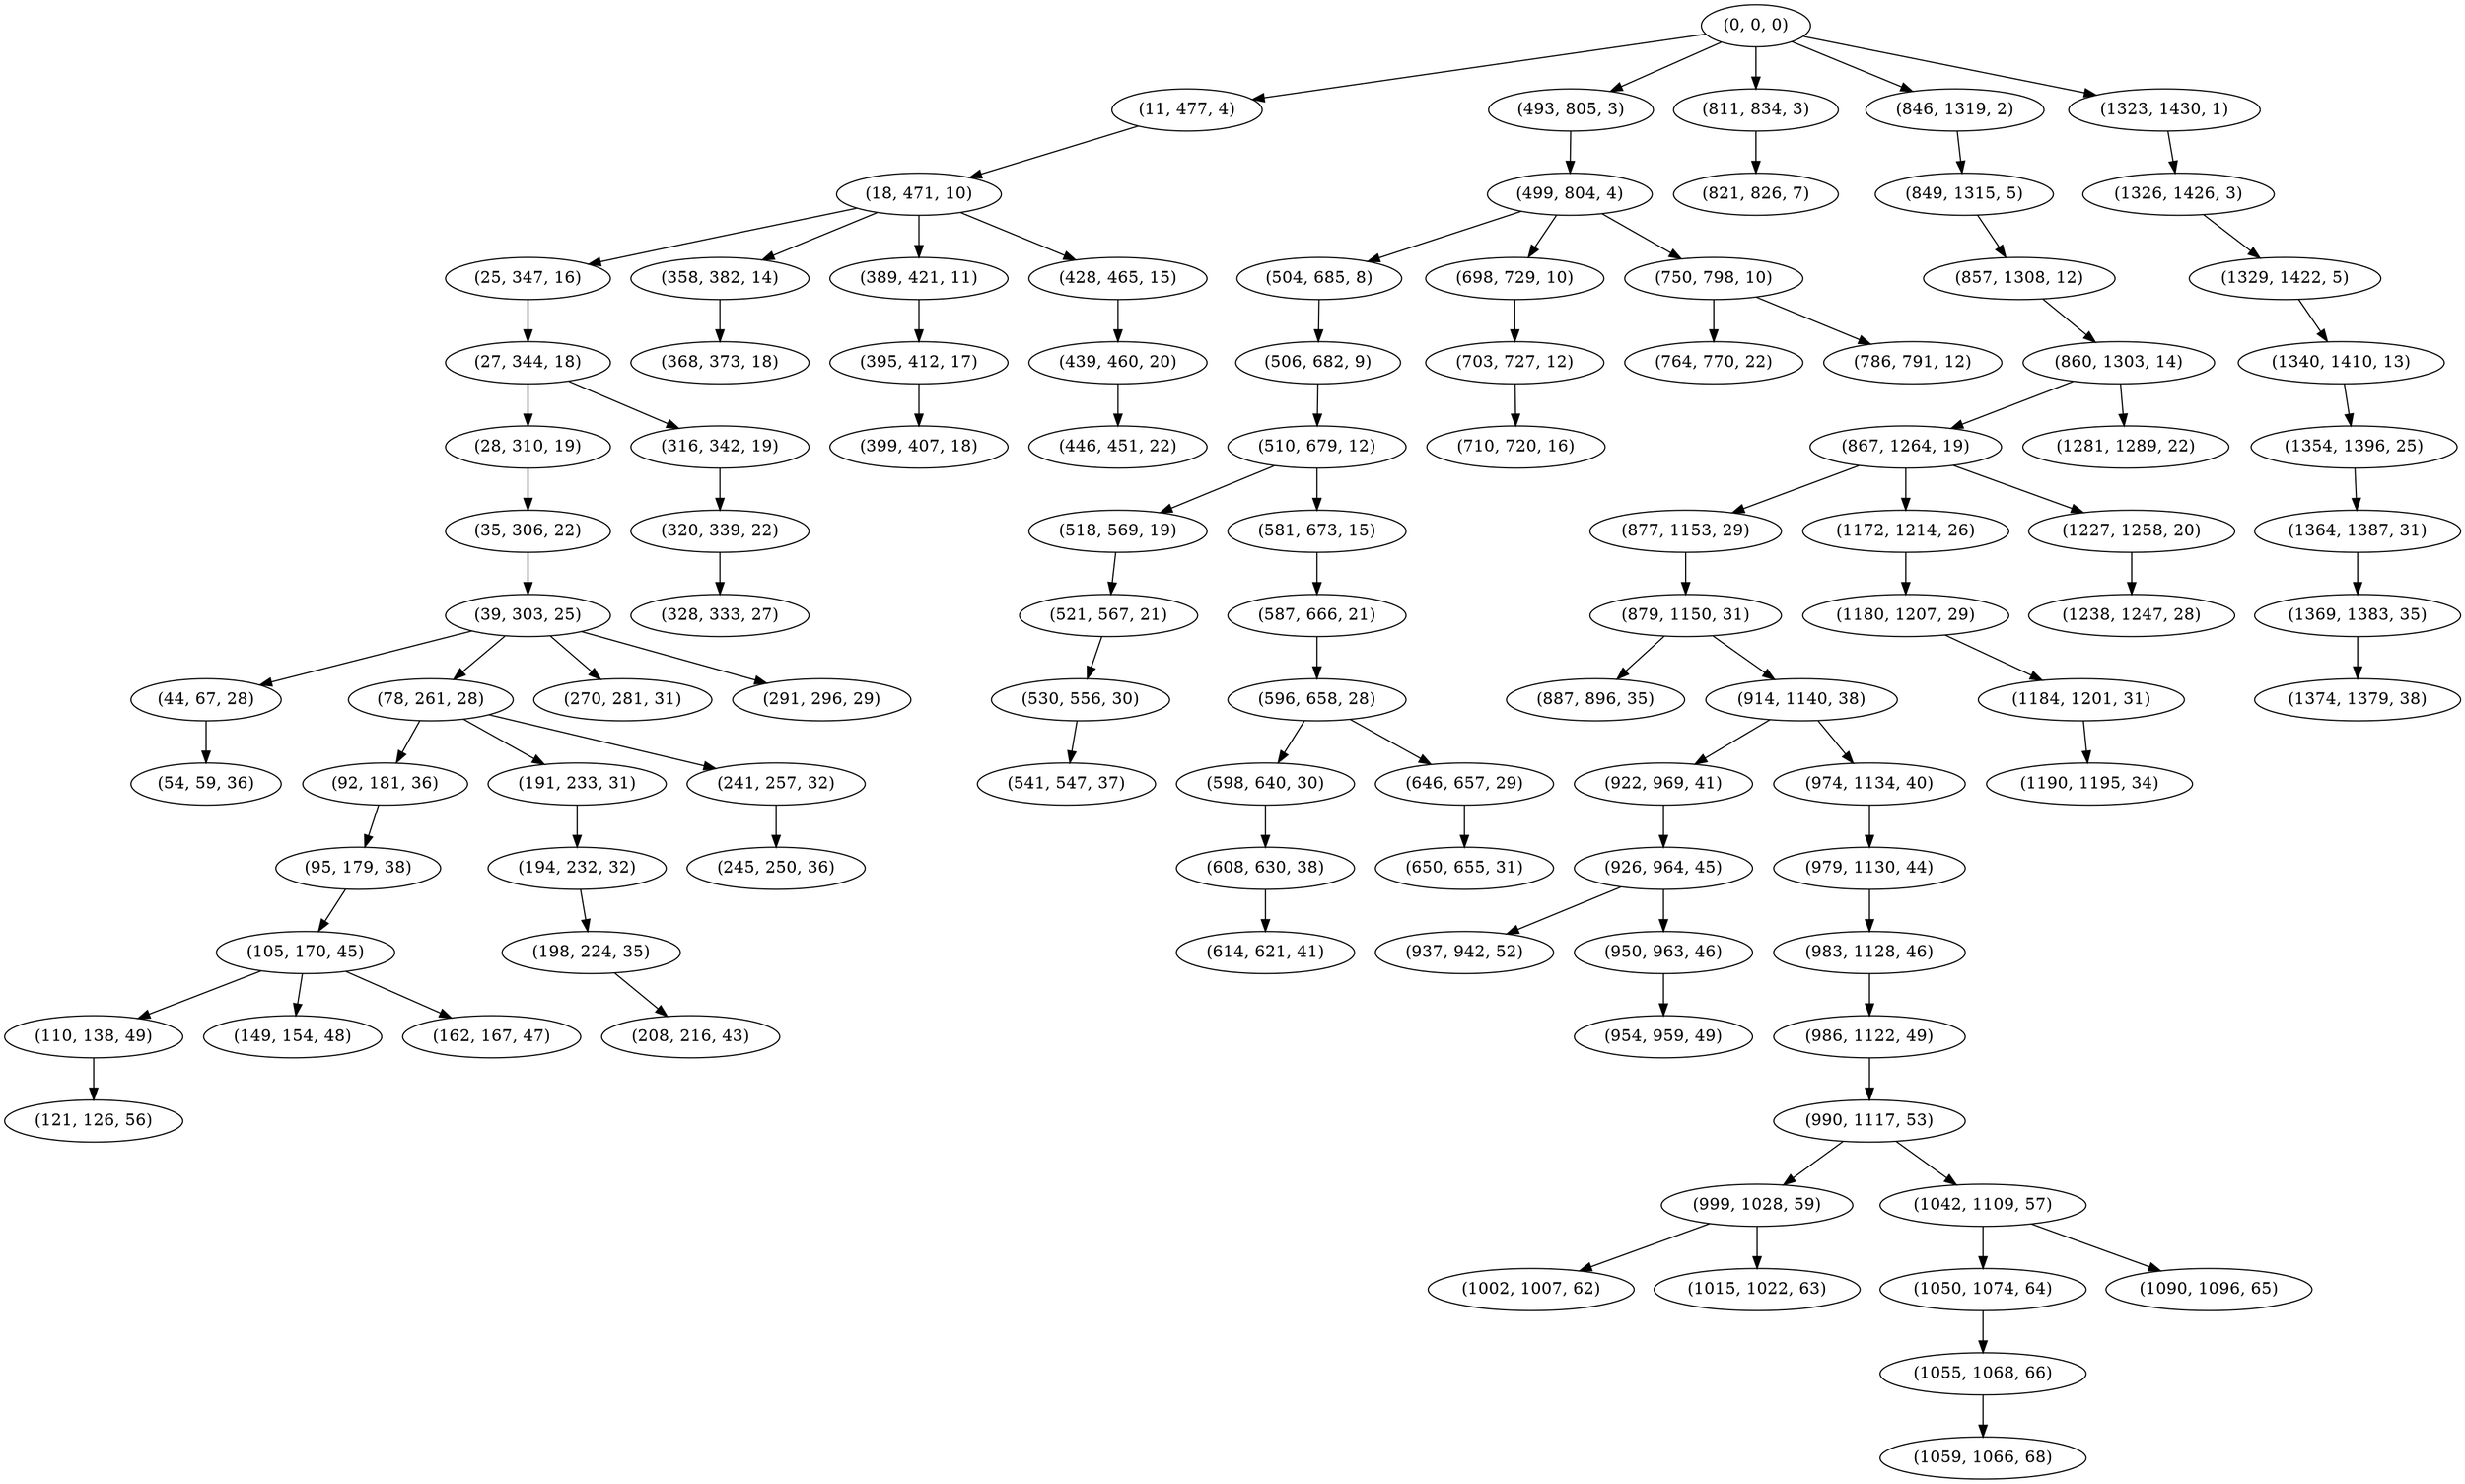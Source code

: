 digraph tree {
    "(0, 0, 0)";
    "(11, 477, 4)";
    "(18, 471, 10)";
    "(25, 347, 16)";
    "(27, 344, 18)";
    "(28, 310, 19)";
    "(35, 306, 22)";
    "(39, 303, 25)";
    "(44, 67, 28)";
    "(54, 59, 36)";
    "(78, 261, 28)";
    "(92, 181, 36)";
    "(95, 179, 38)";
    "(105, 170, 45)";
    "(110, 138, 49)";
    "(121, 126, 56)";
    "(149, 154, 48)";
    "(162, 167, 47)";
    "(191, 233, 31)";
    "(194, 232, 32)";
    "(198, 224, 35)";
    "(208, 216, 43)";
    "(241, 257, 32)";
    "(245, 250, 36)";
    "(270, 281, 31)";
    "(291, 296, 29)";
    "(316, 342, 19)";
    "(320, 339, 22)";
    "(328, 333, 27)";
    "(358, 382, 14)";
    "(368, 373, 18)";
    "(389, 421, 11)";
    "(395, 412, 17)";
    "(399, 407, 18)";
    "(428, 465, 15)";
    "(439, 460, 20)";
    "(446, 451, 22)";
    "(493, 805, 3)";
    "(499, 804, 4)";
    "(504, 685, 8)";
    "(506, 682, 9)";
    "(510, 679, 12)";
    "(518, 569, 19)";
    "(521, 567, 21)";
    "(530, 556, 30)";
    "(541, 547, 37)";
    "(581, 673, 15)";
    "(587, 666, 21)";
    "(596, 658, 28)";
    "(598, 640, 30)";
    "(608, 630, 38)";
    "(614, 621, 41)";
    "(646, 657, 29)";
    "(650, 655, 31)";
    "(698, 729, 10)";
    "(703, 727, 12)";
    "(710, 720, 16)";
    "(750, 798, 10)";
    "(764, 770, 22)";
    "(786, 791, 12)";
    "(811, 834, 3)";
    "(821, 826, 7)";
    "(846, 1319, 2)";
    "(849, 1315, 5)";
    "(857, 1308, 12)";
    "(860, 1303, 14)";
    "(867, 1264, 19)";
    "(877, 1153, 29)";
    "(879, 1150, 31)";
    "(887, 896, 35)";
    "(914, 1140, 38)";
    "(922, 969, 41)";
    "(926, 964, 45)";
    "(937, 942, 52)";
    "(950, 963, 46)";
    "(954, 959, 49)";
    "(974, 1134, 40)";
    "(979, 1130, 44)";
    "(983, 1128, 46)";
    "(986, 1122, 49)";
    "(990, 1117, 53)";
    "(999, 1028, 59)";
    "(1002, 1007, 62)";
    "(1015, 1022, 63)";
    "(1042, 1109, 57)";
    "(1050, 1074, 64)";
    "(1055, 1068, 66)";
    "(1059, 1066, 68)";
    "(1090, 1096, 65)";
    "(1172, 1214, 26)";
    "(1180, 1207, 29)";
    "(1184, 1201, 31)";
    "(1190, 1195, 34)";
    "(1227, 1258, 20)";
    "(1238, 1247, 28)";
    "(1281, 1289, 22)";
    "(1323, 1430, 1)";
    "(1326, 1426, 3)";
    "(1329, 1422, 5)";
    "(1340, 1410, 13)";
    "(1354, 1396, 25)";
    "(1364, 1387, 31)";
    "(1369, 1383, 35)";
    "(1374, 1379, 38)";
    "(0, 0, 0)" -> "(11, 477, 4)";
    "(0, 0, 0)" -> "(493, 805, 3)";
    "(0, 0, 0)" -> "(811, 834, 3)";
    "(0, 0, 0)" -> "(846, 1319, 2)";
    "(0, 0, 0)" -> "(1323, 1430, 1)";
    "(11, 477, 4)" -> "(18, 471, 10)";
    "(18, 471, 10)" -> "(25, 347, 16)";
    "(18, 471, 10)" -> "(358, 382, 14)";
    "(18, 471, 10)" -> "(389, 421, 11)";
    "(18, 471, 10)" -> "(428, 465, 15)";
    "(25, 347, 16)" -> "(27, 344, 18)";
    "(27, 344, 18)" -> "(28, 310, 19)";
    "(27, 344, 18)" -> "(316, 342, 19)";
    "(28, 310, 19)" -> "(35, 306, 22)";
    "(35, 306, 22)" -> "(39, 303, 25)";
    "(39, 303, 25)" -> "(44, 67, 28)";
    "(39, 303, 25)" -> "(78, 261, 28)";
    "(39, 303, 25)" -> "(270, 281, 31)";
    "(39, 303, 25)" -> "(291, 296, 29)";
    "(44, 67, 28)" -> "(54, 59, 36)";
    "(78, 261, 28)" -> "(92, 181, 36)";
    "(78, 261, 28)" -> "(191, 233, 31)";
    "(78, 261, 28)" -> "(241, 257, 32)";
    "(92, 181, 36)" -> "(95, 179, 38)";
    "(95, 179, 38)" -> "(105, 170, 45)";
    "(105, 170, 45)" -> "(110, 138, 49)";
    "(105, 170, 45)" -> "(149, 154, 48)";
    "(105, 170, 45)" -> "(162, 167, 47)";
    "(110, 138, 49)" -> "(121, 126, 56)";
    "(191, 233, 31)" -> "(194, 232, 32)";
    "(194, 232, 32)" -> "(198, 224, 35)";
    "(198, 224, 35)" -> "(208, 216, 43)";
    "(241, 257, 32)" -> "(245, 250, 36)";
    "(316, 342, 19)" -> "(320, 339, 22)";
    "(320, 339, 22)" -> "(328, 333, 27)";
    "(358, 382, 14)" -> "(368, 373, 18)";
    "(389, 421, 11)" -> "(395, 412, 17)";
    "(395, 412, 17)" -> "(399, 407, 18)";
    "(428, 465, 15)" -> "(439, 460, 20)";
    "(439, 460, 20)" -> "(446, 451, 22)";
    "(493, 805, 3)" -> "(499, 804, 4)";
    "(499, 804, 4)" -> "(504, 685, 8)";
    "(499, 804, 4)" -> "(698, 729, 10)";
    "(499, 804, 4)" -> "(750, 798, 10)";
    "(504, 685, 8)" -> "(506, 682, 9)";
    "(506, 682, 9)" -> "(510, 679, 12)";
    "(510, 679, 12)" -> "(518, 569, 19)";
    "(510, 679, 12)" -> "(581, 673, 15)";
    "(518, 569, 19)" -> "(521, 567, 21)";
    "(521, 567, 21)" -> "(530, 556, 30)";
    "(530, 556, 30)" -> "(541, 547, 37)";
    "(581, 673, 15)" -> "(587, 666, 21)";
    "(587, 666, 21)" -> "(596, 658, 28)";
    "(596, 658, 28)" -> "(598, 640, 30)";
    "(596, 658, 28)" -> "(646, 657, 29)";
    "(598, 640, 30)" -> "(608, 630, 38)";
    "(608, 630, 38)" -> "(614, 621, 41)";
    "(646, 657, 29)" -> "(650, 655, 31)";
    "(698, 729, 10)" -> "(703, 727, 12)";
    "(703, 727, 12)" -> "(710, 720, 16)";
    "(750, 798, 10)" -> "(764, 770, 22)";
    "(750, 798, 10)" -> "(786, 791, 12)";
    "(811, 834, 3)" -> "(821, 826, 7)";
    "(846, 1319, 2)" -> "(849, 1315, 5)";
    "(849, 1315, 5)" -> "(857, 1308, 12)";
    "(857, 1308, 12)" -> "(860, 1303, 14)";
    "(860, 1303, 14)" -> "(867, 1264, 19)";
    "(860, 1303, 14)" -> "(1281, 1289, 22)";
    "(867, 1264, 19)" -> "(877, 1153, 29)";
    "(867, 1264, 19)" -> "(1172, 1214, 26)";
    "(867, 1264, 19)" -> "(1227, 1258, 20)";
    "(877, 1153, 29)" -> "(879, 1150, 31)";
    "(879, 1150, 31)" -> "(887, 896, 35)";
    "(879, 1150, 31)" -> "(914, 1140, 38)";
    "(914, 1140, 38)" -> "(922, 969, 41)";
    "(914, 1140, 38)" -> "(974, 1134, 40)";
    "(922, 969, 41)" -> "(926, 964, 45)";
    "(926, 964, 45)" -> "(937, 942, 52)";
    "(926, 964, 45)" -> "(950, 963, 46)";
    "(950, 963, 46)" -> "(954, 959, 49)";
    "(974, 1134, 40)" -> "(979, 1130, 44)";
    "(979, 1130, 44)" -> "(983, 1128, 46)";
    "(983, 1128, 46)" -> "(986, 1122, 49)";
    "(986, 1122, 49)" -> "(990, 1117, 53)";
    "(990, 1117, 53)" -> "(999, 1028, 59)";
    "(990, 1117, 53)" -> "(1042, 1109, 57)";
    "(999, 1028, 59)" -> "(1002, 1007, 62)";
    "(999, 1028, 59)" -> "(1015, 1022, 63)";
    "(1042, 1109, 57)" -> "(1050, 1074, 64)";
    "(1042, 1109, 57)" -> "(1090, 1096, 65)";
    "(1050, 1074, 64)" -> "(1055, 1068, 66)";
    "(1055, 1068, 66)" -> "(1059, 1066, 68)";
    "(1172, 1214, 26)" -> "(1180, 1207, 29)";
    "(1180, 1207, 29)" -> "(1184, 1201, 31)";
    "(1184, 1201, 31)" -> "(1190, 1195, 34)";
    "(1227, 1258, 20)" -> "(1238, 1247, 28)";
    "(1323, 1430, 1)" -> "(1326, 1426, 3)";
    "(1326, 1426, 3)" -> "(1329, 1422, 5)";
    "(1329, 1422, 5)" -> "(1340, 1410, 13)";
    "(1340, 1410, 13)" -> "(1354, 1396, 25)";
    "(1354, 1396, 25)" -> "(1364, 1387, 31)";
    "(1364, 1387, 31)" -> "(1369, 1383, 35)";
    "(1369, 1383, 35)" -> "(1374, 1379, 38)";
}
